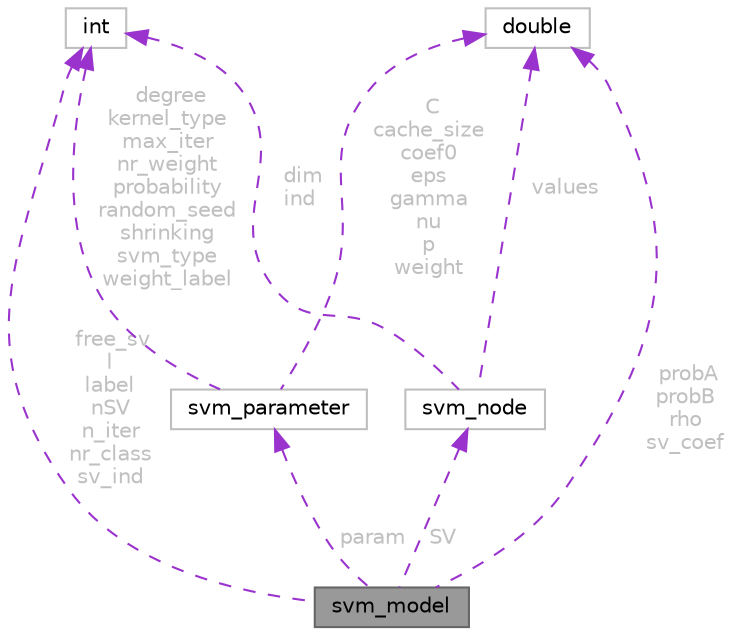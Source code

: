 digraph "svm_model"
{
 // LATEX_PDF_SIZE
  bgcolor="transparent";
  edge [fontname=Helvetica,fontsize=10,labelfontname=Helvetica,labelfontsize=10];
  node [fontname=Helvetica,fontsize=10,shape=box,height=0.2,width=0.4];
  Node1 [id="Node000001",label="svm_model",height=0.2,width=0.4,color="gray40", fillcolor="grey60", style="filled", fontcolor="black",tooltip=" "];
  Node2 -> Node1 [id="edge9_Node000001_Node000002",dir="back",color="darkorchid3",style="dashed",tooltip=" ",label=" param",fontcolor="grey" ];
  Node2 [id="Node000002",label="svm_parameter",height=0.2,width=0.4,color="grey75", fillcolor="white", style="filled",URL="$d0/d3c/structsvm__parameter.html",tooltip=" "];
  Node3 -> Node2 [id="edge10_Node000002_Node000003",dir="back",color="darkorchid3",style="dashed",tooltip=" ",label=" degree\nkernel_type\nmax_iter\nnr_weight\nprobability\nrandom_seed\nshrinking\nsvm_type\nweight_label",fontcolor="grey" ];
  Node3 [id="Node000003",label="int",height=0.2,width=0.4,color="grey75", fillcolor="white", style="filled",tooltip=" "];
  Node4 -> Node2 [id="edge11_Node000002_Node000004",dir="back",color="darkorchid3",style="dashed",tooltip=" ",label=" C\ncache_size\ncoef0\neps\ngamma\nnu\np\nweight",fontcolor="grey" ];
  Node4 [id="Node000004",label="double",height=0.2,width=0.4,color="grey75", fillcolor="white", style="filled",tooltip=" "];
  Node3 -> Node1 [id="edge12_Node000001_Node000003",dir="back",color="darkorchid3",style="dashed",tooltip=" ",label=" free_sv\nl\nlabel\nnSV\nn_iter\nnr_class\nsv_ind",fontcolor="grey" ];
  Node5 -> Node1 [id="edge13_Node000001_Node000005",dir="back",color="darkorchid3",style="dashed",tooltip=" ",label=" SV",fontcolor="grey" ];
  Node5 [id="Node000005",label="svm_node",height=0.2,width=0.4,color="grey75", fillcolor="white", style="filled",URL="$d2/d90/structsvm__node.html",tooltip=" "];
  Node3 -> Node5 [id="edge14_Node000005_Node000003",dir="back",color="darkorchid3",style="dashed",tooltip=" ",label=" dim\nind",fontcolor="grey" ];
  Node4 -> Node5 [id="edge15_Node000005_Node000004",dir="back",color="darkorchid3",style="dashed",tooltip=" ",label=" values",fontcolor="grey" ];
  Node4 -> Node1 [id="edge16_Node000001_Node000004",dir="back",color="darkorchid3",style="dashed",tooltip=" ",label=" probA\nprobB\nrho\nsv_coef",fontcolor="grey" ];
}
